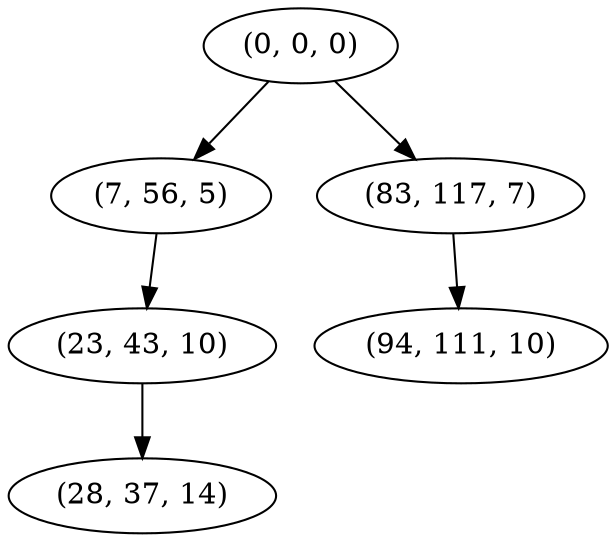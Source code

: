 digraph tree {
    "(0, 0, 0)";
    "(7, 56, 5)";
    "(23, 43, 10)";
    "(28, 37, 14)";
    "(83, 117, 7)";
    "(94, 111, 10)";
    "(0, 0, 0)" -> "(7, 56, 5)";
    "(0, 0, 0)" -> "(83, 117, 7)";
    "(7, 56, 5)" -> "(23, 43, 10)";
    "(23, 43, 10)" -> "(28, 37, 14)";
    "(83, 117, 7)" -> "(94, 111, 10)";
}
